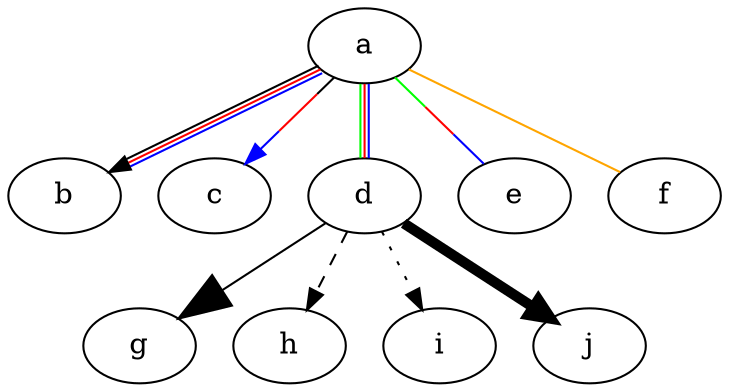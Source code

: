 digraph MyGraph {
  a -> b [color="black:red:blue"]
  a -> c [color="black:red;0.5:blue"]
  a -> d [dir=none,color="green:red:blue"]
  a -> e [dir=none,color="green:red;.3:blue"]
  a -> f [dir=none,color="orange"]
  d -> g [arrowsize=2.5]
  d -> h [style=dashed]
  d -> i [style=dotted]
  d -> j [penwidth=5]
}